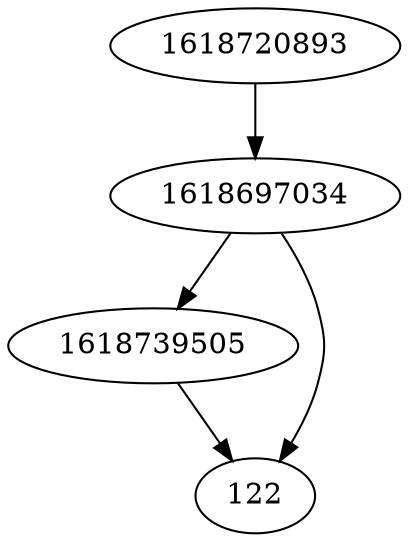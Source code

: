 strict digraph  {
1618697034;
1618739505;
122;
1618720893;
1618697034 -> 122;
1618697034 -> 1618739505;
1618739505 -> 122;
1618720893 -> 1618697034;
}
